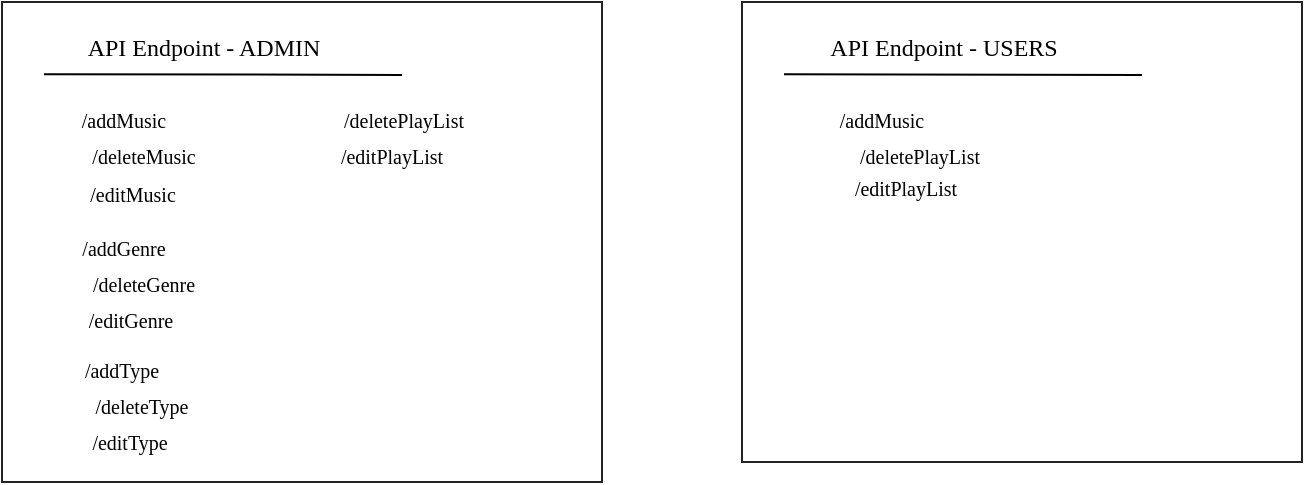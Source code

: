 <mxfile version="27.0.9">
  <diagram name="Page-1" id="adGEc_nTsVdC9XLiCqks">
    <mxGraphModel dx="189" dy="149" grid="1" gridSize="10" guides="1" tooltips="1" connect="1" arrows="1" fold="1" page="1" pageScale="1" pageWidth="827" pageHeight="1169" math="0" shadow="0">
      <root>
        <mxCell id="0" />
        <mxCell id="1" parent="0" />
        <mxCell id="QBsLuEhznaoQFIBBGWlC-17" value="" style="group" parent="1" vertex="1" connectable="0">
          <mxGeometry x="320" y="280" width="300" height="240" as="geometry" />
        </mxCell>
        <mxCell id="xaW593ikv_hJflvQ_vIK-4" value="" style="rounded=0;whiteSpace=wrap;html=1;fillColor=light-dark(#FFFFFF,#242426);strokeColor=light-dark(#242426,#242426);movable=1;resizable=1;rotatable=1;deletable=1;editable=1;locked=0;connectable=1;container=0;" parent="QBsLuEhznaoQFIBBGWlC-17" vertex="1">
          <mxGeometry width="300" height="240" as="geometry" />
        </mxCell>
        <mxCell id="xaW593ikv_hJflvQ_vIK-55" value="&lt;font style=&quot;font-size: 10px; color: light-dark(rgb(0, 0, 0), rgb(96, 114, 250));&quot;&gt;/editPlayList&lt;/font&gt;" style="text;html=1;align=center;verticalAlign=middle;whiteSpace=wrap;rounded=0;fontFamily=Nerd;container=0;" parent="QBsLuEhznaoQFIBBGWlC-17" vertex="1">
          <mxGeometry x="130" y="63.78" width="130" height="27.33" as="geometry" />
        </mxCell>
        <mxCell id="xaW593ikv_hJflvQ_vIK-57" value="&lt;font style=&quot;font-size: 10px; color: light-dark(rgb(0, 0, 0), rgb(96, 114, 250));&quot;&gt;/editMusic&lt;/font&gt;" style="text;html=1;align=center;verticalAlign=middle;whiteSpace=wrap;rounded=0;fontFamily=Nerd;container=0;" parent="QBsLuEhznaoQFIBBGWlC-17" vertex="1">
          <mxGeometry x="1" y="82" width="129" height="27.33" as="geometry" />
        </mxCell>
        <mxCell id="xaW593ikv_hJflvQ_vIK-6" value="API Endpoint - ADMIN" style="text;html=1;align=center;verticalAlign=middle;whiteSpace=wrap;rounded=0;fontFamily=Nerd;container=0;fontColor=light-dark(#000000,#B2B0BF);" parent="QBsLuEhznaoQFIBBGWlC-17" vertex="1">
          <mxGeometry x="21" y="9.111" width="160" height="27.333" as="geometry" />
        </mxCell>
        <mxCell id="xaW593ikv_hJflvQ_vIK-19" value="" style="endArrow=none;html=1;rounded=0;fontColor=light-dark(#000000,#B2B0BF);strokeColor=light-dark(#000000,#B2B0BF);" parent="QBsLuEhznaoQFIBBGWlC-17" edge="1">
          <mxGeometry width="50" height="50" relative="1" as="geometry">
            <mxPoint x="21" y="36.08" as="sourcePoint" />
            <mxPoint x="200" y="36.444" as="targetPoint" />
          </mxGeometry>
        </mxCell>
        <mxCell id="xaW593ikv_hJflvQ_vIK-18" value="&lt;font style=&quot;font-size: 10px; color: light-dark(rgb(0, 0, 0), rgb(67, 194, 63));&quot;&gt;/addMusic&lt;/font&gt;" style="text;html=1;align=center;verticalAlign=middle;whiteSpace=wrap;rounded=0;fontFamily=Nerd;container=0;" parent="QBsLuEhznaoQFIBBGWlC-17" vertex="1">
          <mxGeometry x="1" y="45.556" width="120" height="27.333" as="geometry" />
        </mxCell>
        <mxCell id="xaW593ikv_hJflvQ_vIK-28" value="&lt;font style=&quot;font-size: 10px; color: light-dark(rgb(0, 0, 0), rgb(236, 97, 81));&quot;&gt;/deleteMusic&lt;/font&gt;" style="text;html=1;align=center;verticalAlign=middle;whiteSpace=wrap;rounded=0;fontFamily=Nerd;container=0;" parent="QBsLuEhznaoQFIBBGWlC-17" vertex="1">
          <mxGeometry x="1" y="63.778" width="140" height="27.333" as="geometry" />
        </mxCell>
        <mxCell id="xaW593ikv_hJflvQ_vIK-43" value="&lt;font style=&quot;font-size: 10px; color: light-dark(rgb(0, 0, 0), rgb(236, 97, 81));&quot;&gt;/deletePlayList&lt;/font&gt;" style="text;html=1;align=center;verticalAlign=middle;whiteSpace=wrap;rounded=0;fontFamily=Nerd;container=0;" parent="QBsLuEhznaoQFIBBGWlC-17" vertex="1">
          <mxGeometry x="131" y="45.558" width="140" height="27.333" as="geometry" />
        </mxCell>
        <mxCell id="xaW593ikv_hJflvQ_vIK-34" value="&lt;font style=&quot;color: light-dark(rgb(0, 0, 0), rgb(67, 194, 63)); font-size: 10px;&quot;&gt;/addType&lt;/font&gt;" style="text;html=1;align=center;verticalAlign=middle;whiteSpace=wrap;rounded=0;fontFamily=Nerd;container=0;" parent="QBsLuEhznaoQFIBBGWlC-17" vertex="1">
          <mxGeometry y="169.997" width="120" height="27.333" as="geometry" />
        </mxCell>
        <mxCell id="xaW593ikv_hJflvQ_vIK-35" value="&lt;font style=&quot;font-size: 10px; color: light-dark(rgb(0, 0, 0), rgb(236, 97, 81));&quot;&gt;/deleteType&lt;/font&gt;" style="text;html=1;align=center;verticalAlign=middle;whiteSpace=wrap;rounded=0;fontFamily=Nerd;container=0;" parent="QBsLuEhznaoQFIBBGWlC-17" vertex="1">
          <mxGeometry y="188.219" width="140" height="27.333" as="geometry" />
        </mxCell>
        <mxCell id="xaW593ikv_hJflvQ_vIK-31" value="&lt;font style=&quot;color: light-dark(rgb(0, 0, 0), rgb(67, 194, 63)); font-size: 10px;&quot;&gt;/addGenre&lt;/font&gt;" style="text;html=1;align=center;verticalAlign=middle;whiteSpace=wrap;rounded=0;fontFamily=Nerd;container=0;" parent="QBsLuEhznaoQFIBBGWlC-17" vertex="1">
          <mxGeometry x="1" y="109.331" width="120.0" height="27.333" as="geometry" />
        </mxCell>
        <mxCell id="xaW593ikv_hJflvQ_vIK-32" value="&lt;font style=&quot;font-size: 10px; color: light-dark(rgb(0, 0, 0), rgb(236, 97, 81));&quot;&gt;/deleteGenre&lt;/font&gt;" style="text;html=1;align=center;verticalAlign=middle;whiteSpace=wrap;rounded=0;fontFamily=Nerd;container=0;" parent="QBsLuEhznaoQFIBBGWlC-17" vertex="1">
          <mxGeometry x="1" y="127.553" width="140" height="27.333" as="geometry" />
        </mxCell>
        <mxCell id="QBsLuEhznaoQFIBBGWlC-13" value="&lt;font style=&quot;font-size: 10px; color: light-dark(rgb(0, 0, 0), rgb(96, 114, 250));&quot;&gt;/editGenre&lt;/font&gt;" style="text;html=1;align=center;verticalAlign=middle;whiteSpace=wrap;rounded=0;fontFamily=Nerd;container=0;" parent="QBsLuEhznaoQFIBBGWlC-17" vertex="1">
          <mxGeometry y="145.78" width="129" height="27.33" as="geometry" />
        </mxCell>
        <mxCell id="QBsLuEhznaoQFIBBGWlC-14" value="&lt;font style=&quot;font-size: 10px; color: light-dark(rgb(0, 0, 0), rgb(96, 114, 250));&quot;&gt;/editType&lt;/font&gt;" style="text;html=1;align=center;verticalAlign=middle;whiteSpace=wrap;rounded=0;fontFamily=Nerd;container=0;" parent="QBsLuEhznaoQFIBBGWlC-17" vertex="1">
          <mxGeometry x="5" y="206" width="118" height="27.33" as="geometry" />
        </mxCell>
        <mxCell id="QBsLuEhznaoQFIBBGWlC-1" value="" style="rounded=0;whiteSpace=wrap;html=1;fillColor=light-dark(#FFFFFF,#242426);strokeColor=light-dark(#242426,#242426);movable=1;resizable=1;rotatable=1;deletable=1;editable=1;locked=0;connectable=1;container=0;" parent="1" vertex="1">
          <mxGeometry x="690" y="280" width="280" height="230" as="geometry" />
        </mxCell>
        <mxCell id="QBsLuEhznaoQFIBBGWlC-2" value="&lt;font style=&quot;font-size: 10px; color: light-dark(rgb(0, 0, 0), rgb(96, 114, 250));&quot;&gt;/editPlayList&lt;/font&gt;" style="text;html=1;align=center;verticalAlign=middle;whiteSpace=wrap;rounded=0;fontFamily=Nerd;container=0;" parent="1" vertex="1">
          <mxGeometry x="707" y="359.0" width="130" height="27.33" as="geometry" />
        </mxCell>
        <mxCell id="QBsLuEhznaoQFIBBGWlC-4" value="API Endpoint - USERS" style="text;html=1;align=center;verticalAlign=middle;whiteSpace=wrap;rounded=0;fontFamily=Nerd;container=0;fontColor=light-dark(#000000,#B2B0BF);" parent="1" vertex="1">
          <mxGeometry x="711" y="289.111" width="160" height="27.333" as="geometry" />
        </mxCell>
        <mxCell id="QBsLuEhznaoQFIBBGWlC-5" value="" style="endArrow=none;html=1;rounded=0;fontColor=light-dark(#000000,#B2B0BF);strokeColor=light-dark(#000000,#B2B0BF);" parent="1" edge="1">
          <mxGeometry width="50" height="50" relative="1" as="geometry">
            <mxPoint x="711" y="316.08" as="sourcePoint" />
            <mxPoint x="890" y="316.444" as="targetPoint" />
          </mxGeometry>
        </mxCell>
        <mxCell id="QBsLuEhznaoQFIBBGWlC-8" value="&lt;font style=&quot;font-size: 10px; color: light-dark(rgb(0, 0, 0), rgb(236, 97, 81));&quot;&gt;/deletePlayList&lt;/font&gt;" style="text;html=1;align=center;verticalAlign=middle;whiteSpace=wrap;rounded=0;fontFamily=Nerd;container=0;" parent="1" vertex="1">
          <mxGeometry x="709" y="343.778" width="140" height="27.333" as="geometry" />
        </mxCell>
        <mxCell id="QBsLuEhznaoQFIBBGWlC-15" value="&lt;font style=&quot;font-size: 10px; color: light-dark(rgb(0, 0, 0), rgb(67, 194, 63));&quot;&gt;/addMusic&lt;/font&gt;" style="text;html=1;align=center;verticalAlign=middle;whiteSpace=wrap;rounded=0;fontFamily=Nerd;container=0;" parent="1" vertex="1">
          <mxGeometry x="700" y="325.556" width="120" height="27.333" as="geometry" />
        </mxCell>
      </root>
    </mxGraphModel>
  </diagram>
</mxfile>

